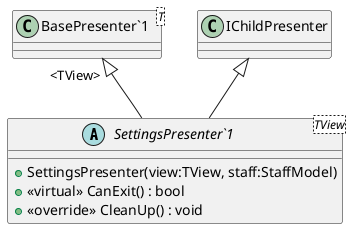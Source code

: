 @startuml
abstract class "SettingsPresenter`1"<TView> {
    + SettingsPresenter(view:TView, staff:StaffModel)
    + <<virtual>> CanExit() : bool
    + <<override>> CleanUp() : void
}
class "BasePresenter`1"<T> {
}
"BasePresenter`1" "<TView>" <|-- "SettingsPresenter`1"
IChildPresenter <|-- "SettingsPresenter`1"
@enduml
